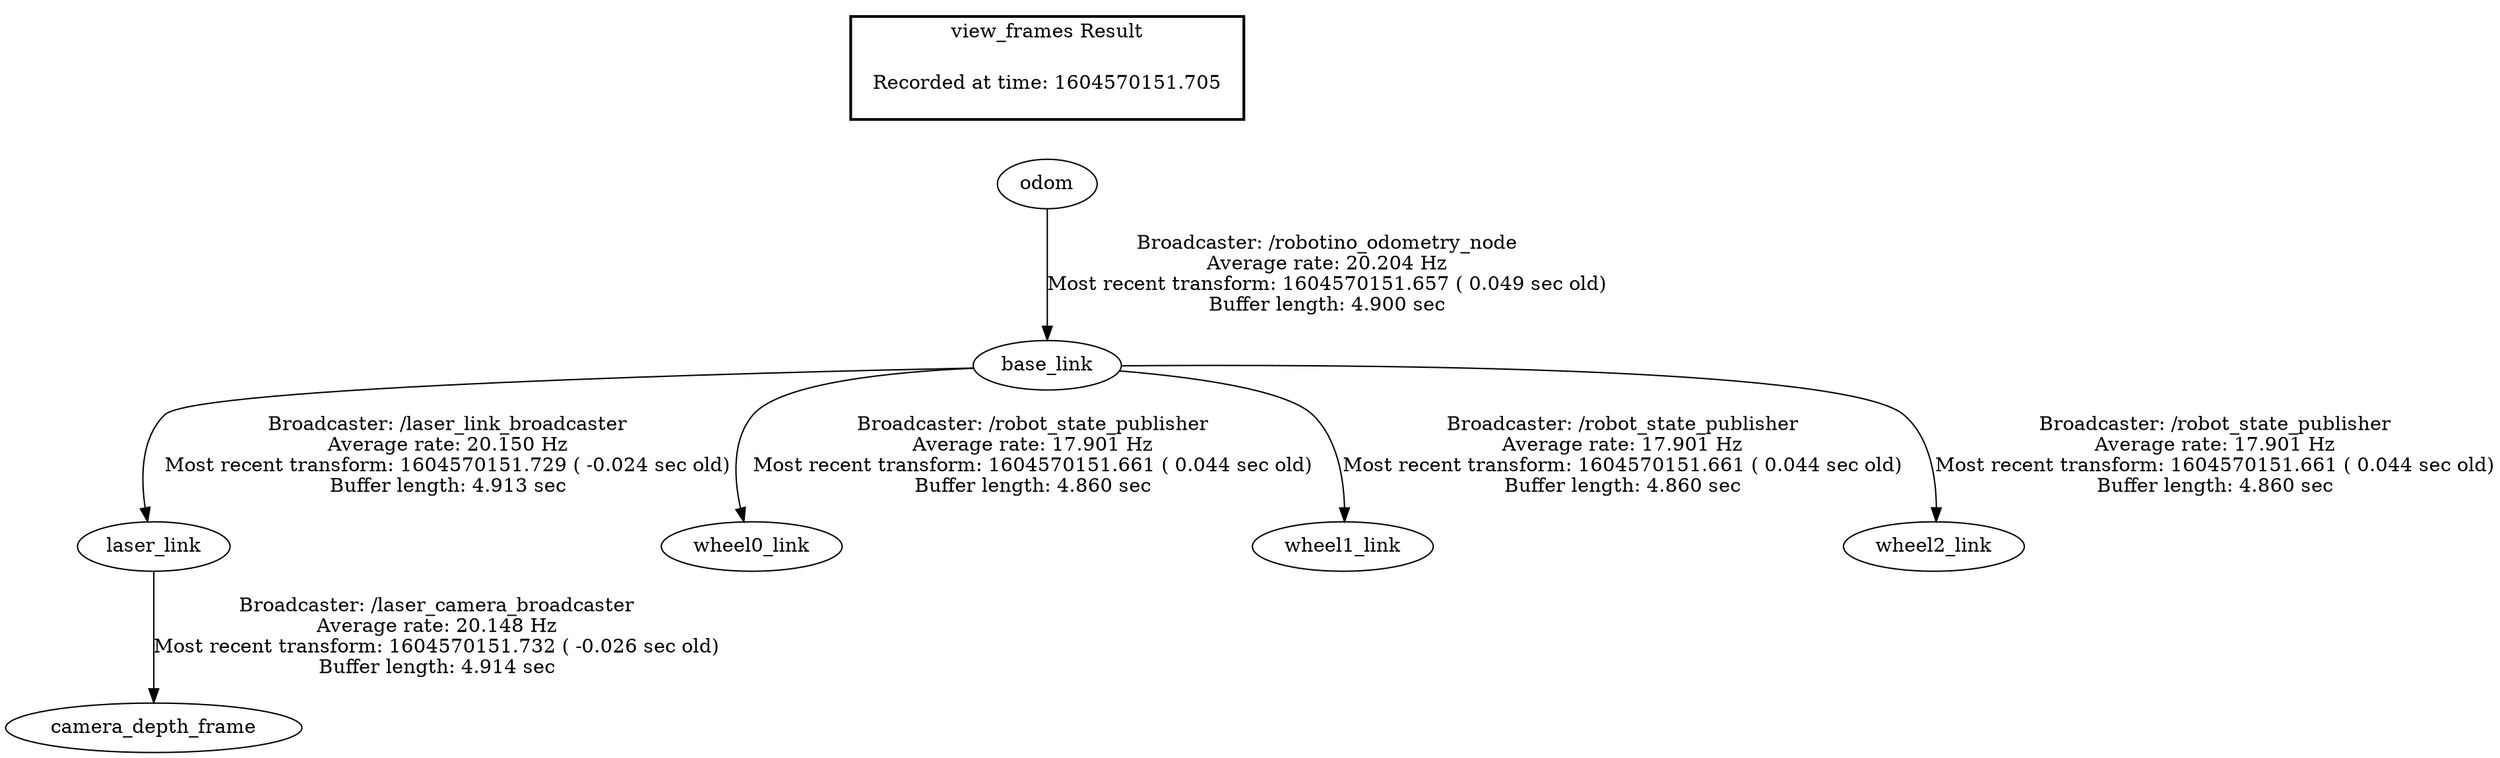 digraph G {
"odom" -> "base_link"[label="Broadcaster: /robotino_odometry_node\nAverage rate: 20.204 Hz\nMost recent transform: 1604570151.657 ( 0.049 sec old)\nBuffer length: 4.900 sec\n"];
"base_link" -> "laser_link"[label="Broadcaster: /laser_link_broadcaster\nAverage rate: 20.150 Hz\nMost recent transform: 1604570151.729 ( -0.024 sec old)\nBuffer length: 4.913 sec\n"];
"laser_link" -> "camera_depth_frame"[label="Broadcaster: /laser_camera_broadcaster\nAverage rate: 20.148 Hz\nMost recent transform: 1604570151.732 ( -0.026 sec old)\nBuffer length: 4.914 sec\n"];
"base_link" -> "wheel0_link"[label="Broadcaster: /robot_state_publisher\nAverage rate: 17.901 Hz\nMost recent transform: 1604570151.661 ( 0.044 sec old)\nBuffer length: 4.860 sec\n"];
"base_link" -> "wheel1_link"[label="Broadcaster: /robot_state_publisher\nAverage rate: 17.901 Hz\nMost recent transform: 1604570151.661 ( 0.044 sec old)\nBuffer length: 4.860 sec\n"];
"base_link" -> "wheel2_link"[label="Broadcaster: /robot_state_publisher\nAverage rate: 17.901 Hz\nMost recent transform: 1604570151.661 ( 0.044 sec old)\nBuffer length: 4.860 sec\n"];
edge [style=invis];
 subgraph cluster_legend { style=bold; color=black; label ="view_frames Result";
"Recorded at time: 1604570151.705"[ shape=plaintext ] ;
 }->"odom";
}